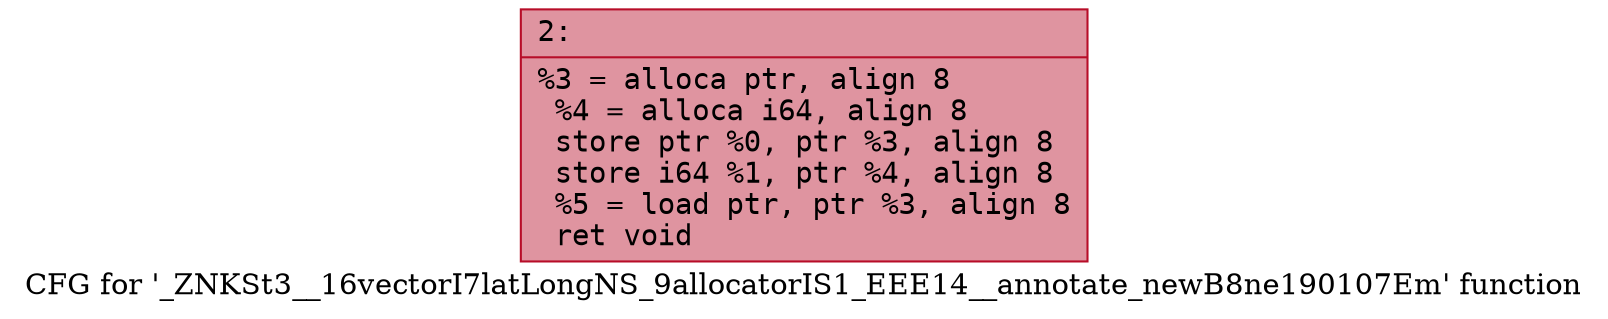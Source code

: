 digraph "CFG for '_ZNKSt3__16vectorI7latLongNS_9allocatorIS1_EEE14__annotate_newB8ne190107Em' function" {
	label="CFG for '_ZNKSt3__16vectorI7latLongNS_9allocatorIS1_EEE14__annotate_newB8ne190107Em' function";

	Node0x600001762580 [shape=record,color="#b70d28ff", style=filled, fillcolor="#b70d2870" fontname="Courier",label="{2:\l|  %3 = alloca ptr, align 8\l  %4 = alloca i64, align 8\l  store ptr %0, ptr %3, align 8\l  store i64 %1, ptr %4, align 8\l  %5 = load ptr, ptr %3, align 8\l  ret void\l}"];
}

